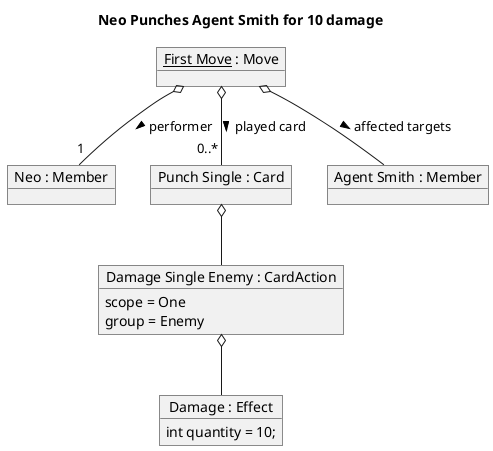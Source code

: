 @startuml
title "Neo Punches Agent Smith for 10 damage"

object "__First Move__ : Move" as Move
object "Neo : Member" as Member
object "Punch Single : Card" as Card
object "Agent Smith : Member" as Target

Move o-- "1" Member :  performer >
Move o-- "0..*" Card : played card >
Move o-- Target : affected targets >

object "Damage Single Enemy : CardAction" as CardAction
CardAction : scope = One
CardAction : group = Enemy

object "Damage : Effect" as Effect
Effect : int quantity = 10;

Card  o--  CardAction
CardAction  o--  Effect


@enduml